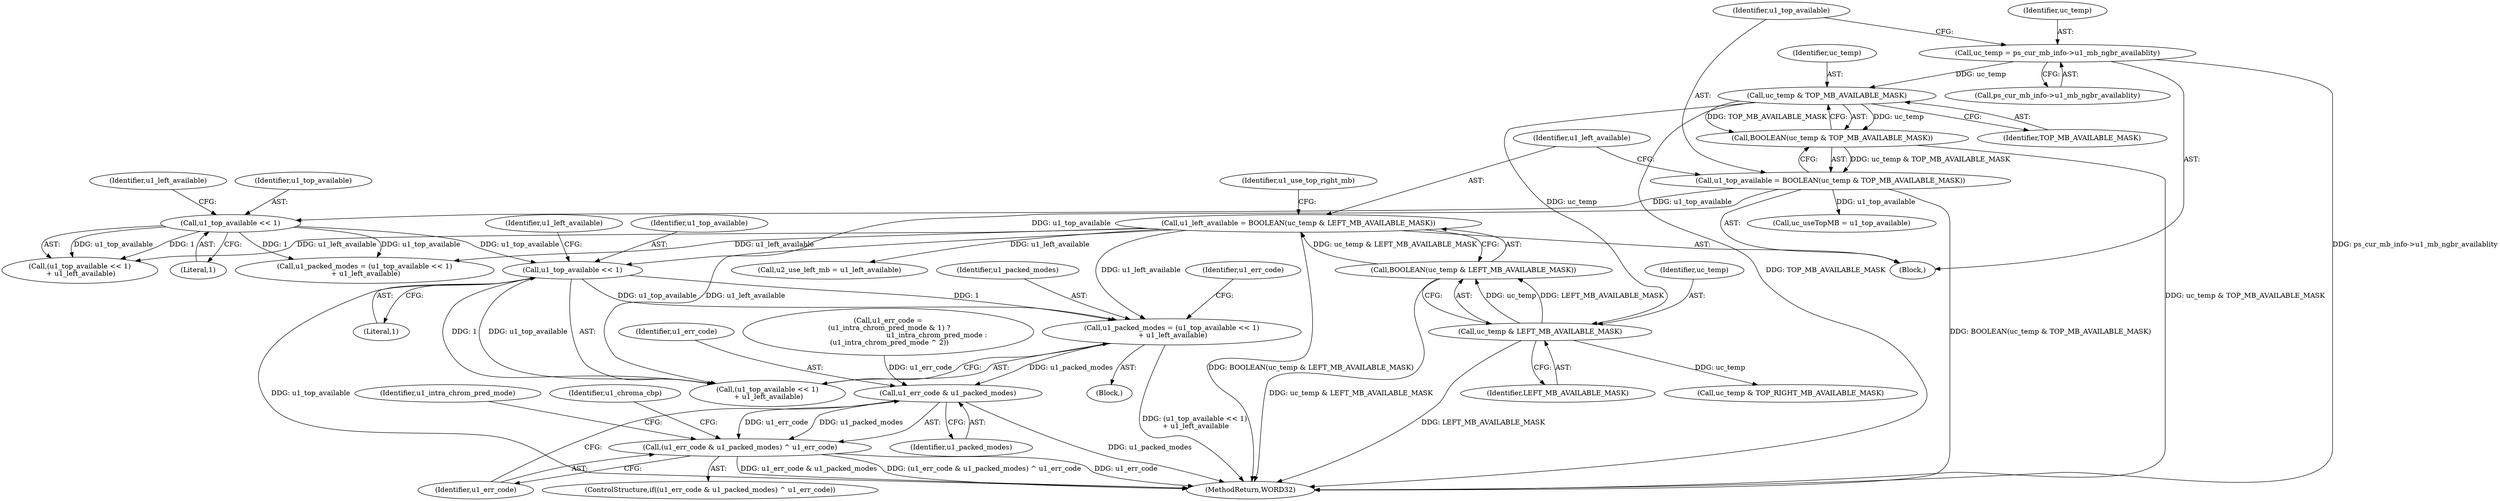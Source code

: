 digraph "0_Android_a583270e1c96d307469c83dc42bd3c5f1b9ef63f@integer" {
"1002636" [label="(Call,u1_packed_modes = (u1_top_available << 1)\n + u1_left_available)"];
"1002639" [label="(Call,u1_top_available << 1)"];
"1000799" [label="(Call,u1_top_available << 1)"];
"1000257" [label="(Call,u1_top_available = BOOLEAN(uc_temp & TOP_MB_AVAILABLE_MASK))"];
"1000259" [label="(Call,BOOLEAN(uc_temp & TOP_MB_AVAILABLE_MASK))"];
"1000260" [label="(Call,uc_temp & TOP_MB_AVAILABLE_MASK)"];
"1000251" [label="(Call,uc_temp = ps_cur_mb_info->u1_mb_ngbr_availablity)"];
"1000264" [label="(Call,u1_left_available = BOOLEAN(uc_temp & LEFT_MB_AVAILABLE_MASK))"];
"1000266" [label="(Call,BOOLEAN(uc_temp & LEFT_MB_AVAILABLE_MASK))"];
"1000267" [label="(Call,uc_temp & LEFT_MB_AVAILABLE_MASK)"];
"1002656" [label="(Call,u1_err_code & u1_packed_modes)"];
"1002655" [label="(Call,(u1_err_code & u1_packed_modes) ^ u1_err_code)"];
"1002655" [label="(Call,(u1_err_code & u1_packed_modes) ^ u1_err_code)"];
"1000268" [label="(Identifier,uc_temp)"];
"1000260" [label="(Call,uc_temp & TOP_MB_AVAILABLE_MASK)"];
"1000269" [label="(Identifier,LEFT_MB_AVAILABLE_MASK)"];
"1003254" [label="(MethodReturn,WORD32)"];
"1000274" [label="(Call,uc_temp & TOP_RIGHT_MB_AVAILABLE_MASK)"];
"1000261" [label="(Identifier,uc_temp)"];
"1002645" [label="(Identifier,u1_err_code)"];
"1002642" [label="(Identifier,u1_left_available)"];
"1000253" [label="(Call,ps_cur_mb_info->u1_mb_ngbr_availablity)"];
"1000798" [label="(Call,(u1_top_available << 1)\n + u1_left_available)"];
"1002656" [label="(Call,u1_err_code & u1_packed_modes)"];
"1002638" [label="(Call,(u1_top_available << 1)\n + u1_left_available)"];
"1002659" [label="(Identifier,u1_err_code)"];
"1000257" [label="(Call,u1_top_available = BOOLEAN(uc_temp & TOP_MB_AVAILABLE_MASK))"];
"1000259" [label="(Call,BOOLEAN(uc_temp & TOP_MB_AVAILABLE_MASK))"];
"1000265" [label="(Identifier,u1_left_available)"];
"1000799" [label="(Call,u1_top_available << 1)"];
"1000252" [label="(Identifier,uc_temp)"];
"1002634" [label="(Block,)"];
"1002641" [label="(Literal,1)"];
"1000262" [label="(Identifier,TOP_MB_AVAILABLE_MASK)"];
"1000267" [label="(Call,uc_temp & LEFT_MB_AVAILABLE_MASK)"];
"1002639" [label="(Call,u1_top_available << 1)"];
"1000243" [label="(Block,)"];
"1000285" [label="(Call,uc_useTopMB = u1_top_available)"];
"1000272" [label="(Identifier,u1_use_top_right_mb)"];
"1000289" [label="(Call,u2_use_left_mb = u1_left_available)"];
"1000802" [label="(Identifier,u1_left_available)"];
"1000264" [label="(Call,u1_left_available = BOOLEAN(uc_temp & LEFT_MB_AVAILABLE_MASK))"];
"1002657" [label="(Identifier,u1_err_code)"];
"1002644" [label="(Call,u1_err_code =\n (u1_intra_chrom_pred_mode & 1) ?\n                                            u1_intra_chrom_pred_mode :\n (u1_intra_chrom_pred_mode ^ 2))"];
"1000258" [label="(Identifier,u1_top_available)"];
"1002654" [label="(ControlStructure,if((u1_err_code & u1_packed_modes) ^ u1_err_code))"];
"1002671" [label="(Identifier,u1_chroma_cbp)"];
"1000801" [label="(Literal,1)"];
"1002662" [label="(Identifier,u1_intra_chrom_pred_mode)"];
"1002658" [label="(Identifier,u1_packed_modes)"];
"1002637" [label="(Identifier,u1_packed_modes)"];
"1000266" [label="(Call,BOOLEAN(uc_temp & LEFT_MB_AVAILABLE_MASK))"];
"1002636" [label="(Call,u1_packed_modes = (u1_top_available << 1)\n + u1_left_available)"];
"1002640" [label="(Identifier,u1_top_available)"];
"1000251" [label="(Call,uc_temp = ps_cur_mb_info->u1_mb_ngbr_availablity)"];
"1000796" [label="(Call,u1_packed_modes = (u1_top_available << 1)\n + u1_left_available)"];
"1000800" [label="(Identifier,u1_top_available)"];
"1002636" -> "1002634"  [label="AST: "];
"1002636" -> "1002638"  [label="CFG: "];
"1002637" -> "1002636"  [label="AST: "];
"1002638" -> "1002636"  [label="AST: "];
"1002645" -> "1002636"  [label="CFG: "];
"1002636" -> "1003254"  [label="DDG: (u1_top_available << 1)\n + u1_left_available"];
"1002639" -> "1002636"  [label="DDG: u1_top_available"];
"1002639" -> "1002636"  [label="DDG: 1"];
"1000264" -> "1002636"  [label="DDG: u1_left_available"];
"1002636" -> "1002656"  [label="DDG: u1_packed_modes"];
"1002639" -> "1002638"  [label="AST: "];
"1002639" -> "1002641"  [label="CFG: "];
"1002640" -> "1002639"  [label="AST: "];
"1002641" -> "1002639"  [label="AST: "];
"1002642" -> "1002639"  [label="CFG: "];
"1002639" -> "1003254"  [label="DDG: u1_top_available"];
"1002639" -> "1002638"  [label="DDG: u1_top_available"];
"1002639" -> "1002638"  [label="DDG: 1"];
"1000799" -> "1002639"  [label="DDG: u1_top_available"];
"1000257" -> "1002639"  [label="DDG: u1_top_available"];
"1000799" -> "1000798"  [label="AST: "];
"1000799" -> "1000801"  [label="CFG: "];
"1000800" -> "1000799"  [label="AST: "];
"1000801" -> "1000799"  [label="AST: "];
"1000802" -> "1000799"  [label="CFG: "];
"1000799" -> "1000796"  [label="DDG: u1_top_available"];
"1000799" -> "1000796"  [label="DDG: 1"];
"1000799" -> "1000798"  [label="DDG: u1_top_available"];
"1000799" -> "1000798"  [label="DDG: 1"];
"1000257" -> "1000799"  [label="DDG: u1_top_available"];
"1000257" -> "1000243"  [label="AST: "];
"1000257" -> "1000259"  [label="CFG: "];
"1000258" -> "1000257"  [label="AST: "];
"1000259" -> "1000257"  [label="AST: "];
"1000265" -> "1000257"  [label="CFG: "];
"1000257" -> "1003254"  [label="DDG: BOOLEAN(uc_temp & TOP_MB_AVAILABLE_MASK)"];
"1000259" -> "1000257"  [label="DDG: uc_temp & TOP_MB_AVAILABLE_MASK"];
"1000257" -> "1000285"  [label="DDG: u1_top_available"];
"1000259" -> "1000260"  [label="CFG: "];
"1000260" -> "1000259"  [label="AST: "];
"1000259" -> "1003254"  [label="DDG: uc_temp & TOP_MB_AVAILABLE_MASK"];
"1000260" -> "1000259"  [label="DDG: uc_temp"];
"1000260" -> "1000259"  [label="DDG: TOP_MB_AVAILABLE_MASK"];
"1000260" -> "1000262"  [label="CFG: "];
"1000261" -> "1000260"  [label="AST: "];
"1000262" -> "1000260"  [label="AST: "];
"1000260" -> "1003254"  [label="DDG: TOP_MB_AVAILABLE_MASK"];
"1000251" -> "1000260"  [label="DDG: uc_temp"];
"1000260" -> "1000267"  [label="DDG: uc_temp"];
"1000251" -> "1000243"  [label="AST: "];
"1000251" -> "1000253"  [label="CFG: "];
"1000252" -> "1000251"  [label="AST: "];
"1000253" -> "1000251"  [label="AST: "];
"1000258" -> "1000251"  [label="CFG: "];
"1000251" -> "1003254"  [label="DDG: ps_cur_mb_info->u1_mb_ngbr_availablity"];
"1000264" -> "1000243"  [label="AST: "];
"1000264" -> "1000266"  [label="CFG: "];
"1000265" -> "1000264"  [label="AST: "];
"1000266" -> "1000264"  [label="AST: "];
"1000272" -> "1000264"  [label="CFG: "];
"1000264" -> "1003254"  [label="DDG: BOOLEAN(uc_temp & LEFT_MB_AVAILABLE_MASK)"];
"1000266" -> "1000264"  [label="DDG: uc_temp & LEFT_MB_AVAILABLE_MASK"];
"1000264" -> "1000289"  [label="DDG: u1_left_available"];
"1000264" -> "1000796"  [label="DDG: u1_left_available"];
"1000264" -> "1000798"  [label="DDG: u1_left_available"];
"1000264" -> "1002638"  [label="DDG: u1_left_available"];
"1000266" -> "1000267"  [label="CFG: "];
"1000267" -> "1000266"  [label="AST: "];
"1000266" -> "1003254"  [label="DDG: uc_temp & LEFT_MB_AVAILABLE_MASK"];
"1000267" -> "1000266"  [label="DDG: uc_temp"];
"1000267" -> "1000266"  [label="DDG: LEFT_MB_AVAILABLE_MASK"];
"1000267" -> "1000269"  [label="CFG: "];
"1000268" -> "1000267"  [label="AST: "];
"1000269" -> "1000267"  [label="AST: "];
"1000267" -> "1003254"  [label="DDG: LEFT_MB_AVAILABLE_MASK"];
"1000267" -> "1000274"  [label="DDG: uc_temp"];
"1002656" -> "1002655"  [label="AST: "];
"1002656" -> "1002658"  [label="CFG: "];
"1002657" -> "1002656"  [label="AST: "];
"1002658" -> "1002656"  [label="AST: "];
"1002659" -> "1002656"  [label="CFG: "];
"1002656" -> "1003254"  [label="DDG: u1_packed_modes"];
"1002656" -> "1002655"  [label="DDG: u1_err_code"];
"1002656" -> "1002655"  [label="DDG: u1_packed_modes"];
"1002644" -> "1002656"  [label="DDG: u1_err_code"];
"1002655" -> "1002654"  [label="AST: "];
"1002655" -> "1002659"  [label="CFG: "];
"1002659" -> "1002655"  [label="AST: "];
"1002662" -> "1002655"  [label="CFG: "];
"1002671" -> "1002655"  [label="CFG: "];
"1002655" -> "1003254"  [label="DDG: u1_err_code"];
"1002655" -> "1003254"  [label="DDG: u1_err_code & u1_packed_modes"];
"1002655" -> "1003254"  [label="DDG: (u1_err_code & u1_packed_modes) ^ u1_err_code"];
}
